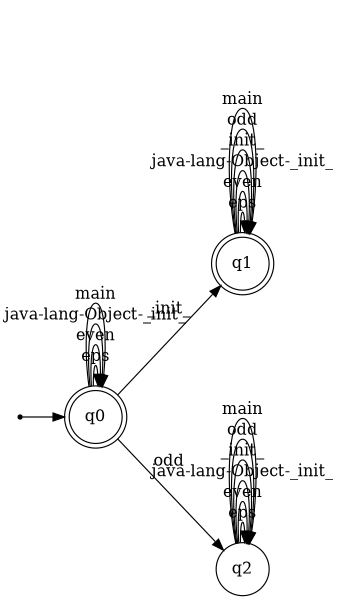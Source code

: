 digraph G {
	size = "4,4";
	rankdir = LR
	node [shape = doublecircle]; q0; q1;
	node [shape = point]; point_q0;
	node [shape = circle];
	 point_q0 -> q0
	q0 -> q0[label="eps"]
	q0 -> q0[label="even"]
	q0 -> q0[label="java-lang-Object-_init_"]
	q0 -> q1[label="_init_"]
	q1 -> q1[label="eps"]
	q1 -> q1[label="even"]
	q1 -> q1[label="java-lang-Object-_init_"]
	q1 -> q1[label="_init_"]
	q1 -> q1[label="odd"]
	q0 -> q2[label="odd"]
	q2 -> q2[label="eps"]
	q2 -> q2[label="even"]
	q2 -> q2[label="java-lang-Object-_init_"]
	q2 -> q2[label="_init_"]
	q2 -> q2[label="odd"]
	q0 -> q0[label="main"]
	q1 -> q1[label="main"]
	q2 -> q2[label="main"]
}
